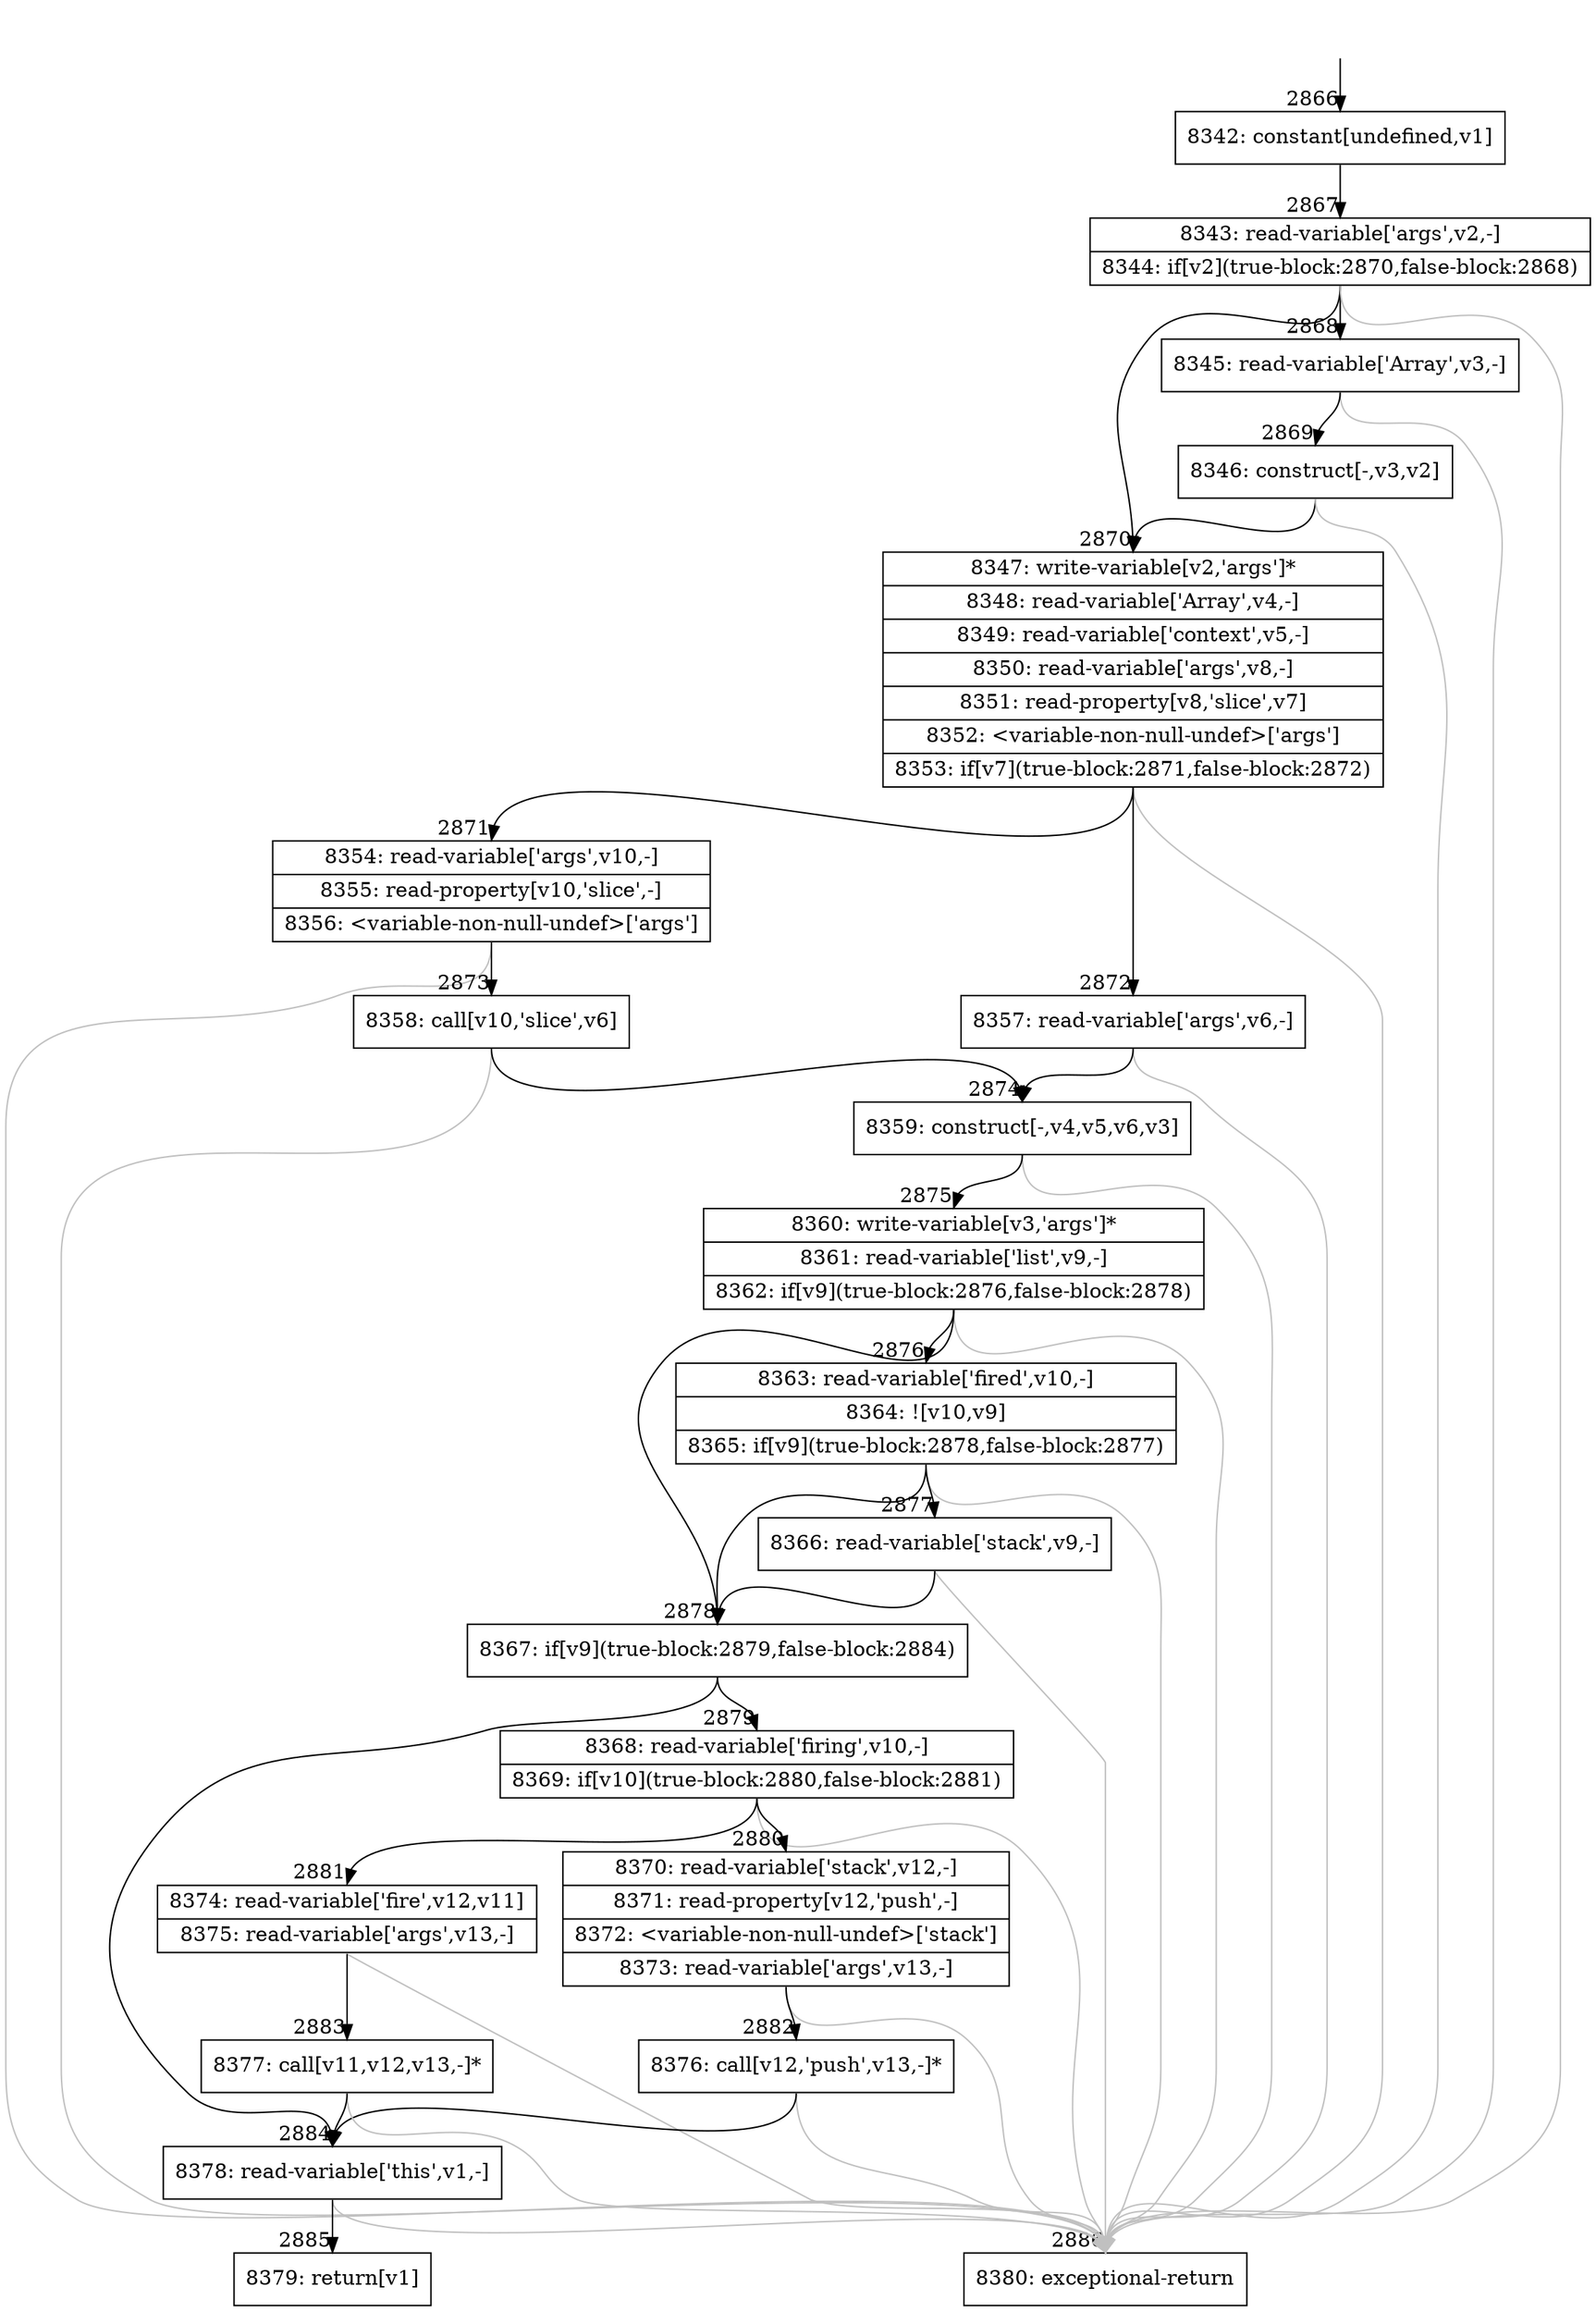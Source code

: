 digraph {
rankdir="TD"
BB_entry185[shape=none,label=""];
BB_entry185 -> BB2866 [tailport=s, headport=n, headlabel="    2866"]
BB2866 [shape=record label="{8342: constant[undefined,v1]}" ] 
BB2866 -> BB2867 [tailport=s, headport=n, headlabel="      2867"]
BB2867 [shape=record label="{8343: read-variable['args',v2,-]|8344: if[v2](true-block:2870,false-block:2868)}" ] 
BB2867 -> BB2870 [tailport=s, headport=n, headlabel="      2870"]
BB2867 -> BB2868 [tailport=s, headport=n, headlabel="      2868"]
BB2867 -> BB2886 [tailport=s, headport=n, color=gray, headlabel="      2886"]
BB2868 [shape=record label="{8345: read-variable['Array',v3,-]}" ] 
BB2868 -> BB2869 [tailport=s, headport=n, headlabel="      2869"]
BB2868 -> BB2886 [tailport=s, headport=n, color=gray]
BB2869 [shape=record label="{8346: construct[-,v3,v2]}" ] 
BB2869 -> BB2870 [tailport=s, headport=n]
BB2869 -> BB2886 [tailport=s, headport=n, color=gray]
BB2870 [shape=record label="{8347: write-variable[v2,'args']*|8348: read-variable['Array',v4,-]|8349: read-variable['context',v5,-]|8350: read-variable['args',v8,-]|8351: read-property[v8,'slice',v7]|8352: \<variable-non-null-undef\>['args']|8353: if[v7](true-block:2871,false-block:2872)}" ] 
BB2870 -> BB2871 [tailport=s, headport=n, headlabel="      2871"]
BB2870 -> BB2872 [tailport=s, headport=n, headlabel="      2872"]
BB2870 -> BB2886 [tailport=s, headport=n, color=gray]
BB2871 [shape=record label="{8354: read-variable['args',v10,-]|8355: read-property[v10,'slice',-]|8356: \<variable-non-null-undef\>['args']}" ] 
BB2871 -> BB2873 [tailport=s, headport=n, headlabel="      2873"]
BB2871 -> BB2886 [tailport=s, headport=n, color=gray]
BB2872 [shape=record label="{8357: read-variable['args',v6,-]}" ] 
BB2872 -> BB2874 [tailport=s, headport=n, headlabel="      2874"]
BB2872 -> BB2886 [tailport=s, headport=n, color=gray]
BB2873 [shape=record label="{8358: call[v10,'slice',v6]}" ] 
BB2873 -> BB2874 [tailport=s, headport=n]
BB2873 -> BB2886 [tailport=s, headport=n, color=gray]
BB2874 [shape=record label="{8359: construct[-,v4,v5,v6,v3]}" ] 
BB2874 -> BB2875 [tailport=s, headport=n, headlabel="      2875"]
BB2874 -> BB2886 [tailport=s, headport=n, color=gray]
BB2875 [shape=record label="{8360: write-variable[v3,'args']*|8361: read-variable['list',v9,-]|8362: if[v9](true-block:2876,false-block:2878)}" ] 
BB2875 -> BB2878 [tailport=s, headport=n, headlabel="      2878"]
BB2875 -> BB2876 [tailport=s, headport=n, headlabel="      2876"]
BB2875 -> BB2886 [tailport=s, headport=n, color=gray]
BB2876 [shape=record label="{8363: read-variable['fired',v10,-]|8364: ![v10,v9]|8365: if[v9](true-block:2878,false-block:2877)}" ] 
BB2876 -> BB2878 [tailport=s, headport=n]
BB2876 -> BB2877 [tailport=s, headport=n, headlabel="      2877"]
BB2876 -> BB2886 [tailport=s, headport=n, color=gray]
BB2877 [shape=record label="{8366: read-variable['stack',v9,-]}" ] 
BB2877 -> BB2878 [tailport=s, headport=n]
BB2877 -> BB2886 [tailport=s, headport=n, color=gray]
BB2878 [shape=record label="{8367: if[v9](true-block:2879,false-block:2884)}" ] 
BB2878 -> BB2879 [tailport=s, headport=n, headlabel="      2879"]
BB2878 -> BB2884 [tailport=s, headport=n, headlabel="      2884"]
BB2879 [shape=record label="{8368: read-variable['firing',v10,-]|8369: if[v10](true-block:2880,false-block:2881)}" ] 
BB2879 -> BB2880 [tailport=s, headport=n, headlabel="      2880"]
BB2879 -> BB2881 [tailport=s, headport=n, headlabel="      2881"]
BB2879 -> BB2886 [tailport=s, headport=n, color=gray]
BB2880 [shape=record label="{8370: read-variable['stack',v12,-]|8371: read-property[v12,'push',-]|8372: \<variable-non-null-undef\>['stack']|8373: read-variable['args',v13,-]}" ] 
BB2880 -> BB2882 [tailport=s, headport=n, headlabel="      2882"]
BB2880 -> BB2886 [tailport=s, headport=n, color=gray]
BB2881 [shape=record label="{8374: read-variable['fire',v12,v11]|8375: read-variable['args',v13,-]}" ] 
BB2881 -> BB2883 [tailport=s, headport=n, headlabel="      2883"]
BB2881 -> BB2886 [tailport=s, headport=n, color=gray]
BB2882 [shape=record label="{8376: call[v12,'push',v13,-]*}" ] 
BB2882 -> BB2884 [tailport=s, headport=n]
BB2882 -> BB2886 [tailport=s, headport=n, color=gray]
BB2883 [shape=record label="{8377: call[v11,v12,v13,-]*}" ] 
BB2883 -> BB2884 [tailport=s, headport=n]
BB2883 -> BB2886 [tailport=s, headport=n, color=gray]
BB2884 [shape=record label="{8378: read-variable['this',v1,-]}" ] 
BB2884 -> BB2885 [tailport=s, headport=n, headlabel="      2885"]
BB2884 -> BB2886 [tailport=s, headport=n, color=gray]
BB2885 [shape=record label="{8379: return[v1]}" ] 
BB2886 [shape=record label="{8380: exceptional-return}" ] 
}
